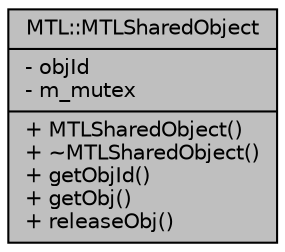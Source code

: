 digraph "MTL::MTLSharedObject"
{
 // LATEX_PDF_SIZE
  edge [fontname="Helvetica",fontsize="10",labelfontname="Helvetica",labelfontsize="10"];
  node [fontname="Helvetica",fontsize="10",shape=record];
  Node1 [label="{MTL::MTLSharedObject\n|- objId\l- m_mutex\l|+ MTLSharedObject()\l+ ~MTLSharedObject()\l+ getObjId()\l+ getObj()\l+ releaseObj()\l}",height=0.2,width=0.4,color="black", fillcolor="grey75", style="filled", fontcolor="black",tooltip="Class that implements a shared object."];
}

